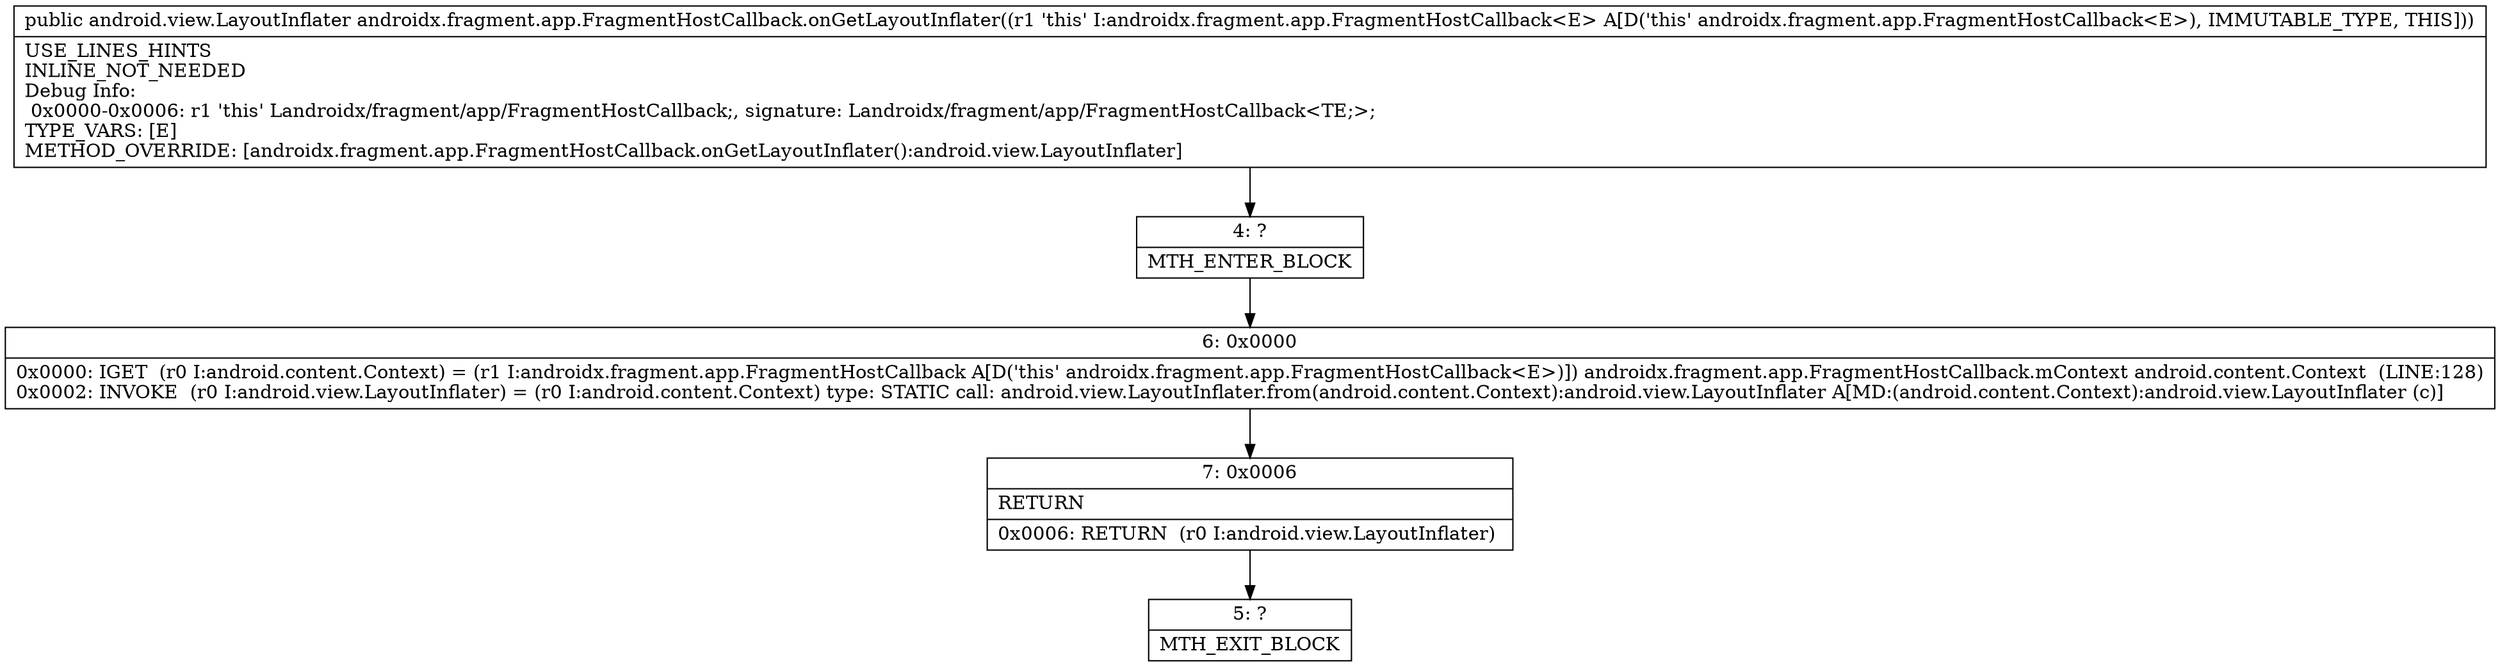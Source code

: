 digraph "CFG forandroidx.fragment.app.FragmentHostCallback.onGetLayoutInflater()Landroid\/view\/LayoutInflater;" {
Node_4 [shape=record,label="{4\:\ ?|MTH_ENTER_BLOCK\l}"];
Node_6 [shape=record,label="{6\:\ 0x0000|0x0000: IGET  (r0 I:android.content.Context) = (r1 I:androidx.fragment.app.FragmentHostCallback A[D('this' androidx.fragment.app.FragmentHostCallback\<E\>)]) androidx.fragment.app.FragmentHostCallback.mContext android.content.Context  (LINE:128)\l0x0002: INVOKE  (r0 I:android.view.LayoutInflater) = (r0 I:android.content.Context) type: STATIC call: android.view.LayoutInflater.from(android.content.Context):android.view.LayoutInflater A[MD:(android.content.Context):android.view.LayoutInflater (c)]\l}"];
Node_7 [shape=record,label="{7\:\ 0x0006|RETURN\l|0x0006: RETURN  (r0 I:android.view.LayoutInflater) \l}"];
Node_5 [shape=record,label="{5\:\ ?|MTH_EXIT_BLOCK\l}"];
MethodNode[shape=record,label="{public android.view.LayoutInflater androidx.fragment.app.FragmentHostCallback.onGetLayoutInflater((r1 'this' I:androidx.fragment.app.FragmentHostCallback\<E\> A[D('this' androidx.fragment.app.FragmentHostCallback\<E\>), IMMUTABLE_TYPE, THIS]))  | USE_LINES_HINTS\lINLINE_NOT_NEEDED\lDebug Info:\l  0x0000\-0x0006: r1 'this' Landroidx\/fragment\/app\/FragmentHostCallback;, signature: Landroidx\/fragment\/app\/FragmentHostCallback\<TE;\>;\lTYPE_VARS: [E]\lMETHOD_OVERRIDE: [androidx.fragment.app.FragmentHostCallback.onGetLayoutInflater():android.view.LayoutInflater]\l}"];
MethodNode -> Node_4;Node_4 -> Node_6;
Node_6 -> Node_7;
Node_7 -> Node_5;
}


